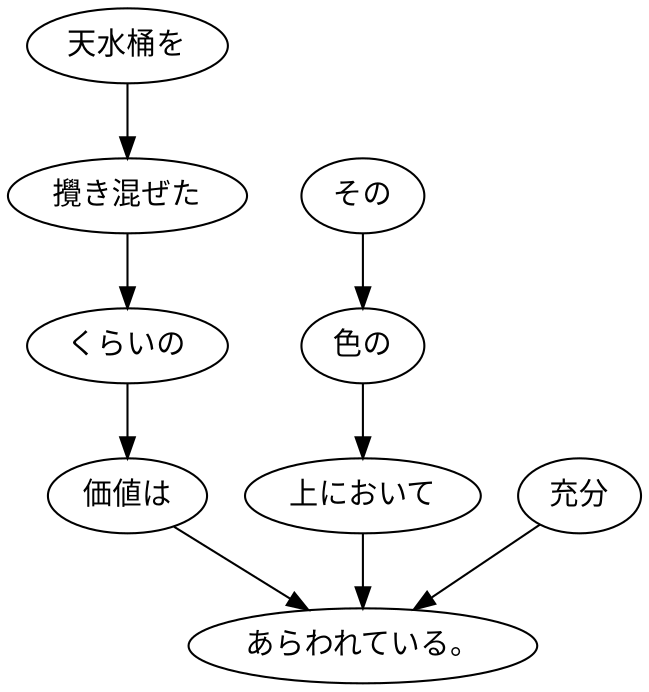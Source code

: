 digraph graph4350 {
	node0 [label="天水桶を"];
	node1 [label="攪き混ぜた"];
	node2 [label="くらいの"];
	node3 [label="価値は"];
	node4 [label="その"];
	node5 [label="色の"];
	node6 [label="上において"];
	node7 [label="充分"];
	node8 [label="あらわれている。"];
	node0 -> node1;
	node1 -> node2;
	node2 -> node3;
	node3 -> node8;
	node4 -> node5;
	node5 -> node6;
	node6 -> node8;
	node7 -> node8;
}

